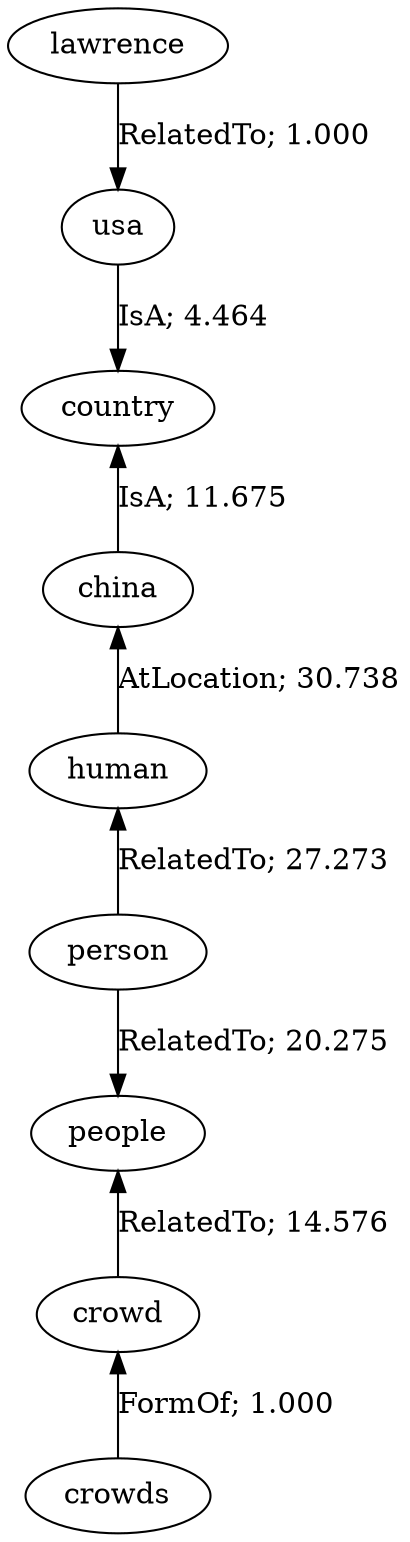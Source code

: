 // The path the concepts from "lawrence" to "crowds".Path Length: 8; Weight Sum: 111.00198657955828; Average Weight: 13.875248322444785
digraph "7_b---lawrence-crowds---PLen8_WSum111.002_WAvg13.875" {
	0 [label=lawrence]
	1 [label=usa]
	2 [label=country]
	3 [label=china]
	4 [label=human]
	5 [label=person]
	6 [label=people]
	7 [label=crowd]
	8 [label=crowds]
	0 -> 1 [label="RelatedTo; 1.000" dir=forward weight=1.000]
	1 -> 2 [label="IsA; 4.464" dir=forward weight=4.464]
	2 -> 3 [label="IsA; 11.675" dir=back weight=11.675]
	3 -> 4 [label="AtLocation; 30.738" dir=back weight=30.738]
	4 -> 5 [label="RelatedTo; 27.273" dir=back weight=27.273]
	5 -> 6 [label="RelatedTo; 20.275" dir=forward weight=20.275]
	6 -> 7 [label="RelatedTo; 14.576" dir=back weight=14.576]
	7 -> 8 [label="FormOf; 1.000" dir=back weight=1.000]
}
